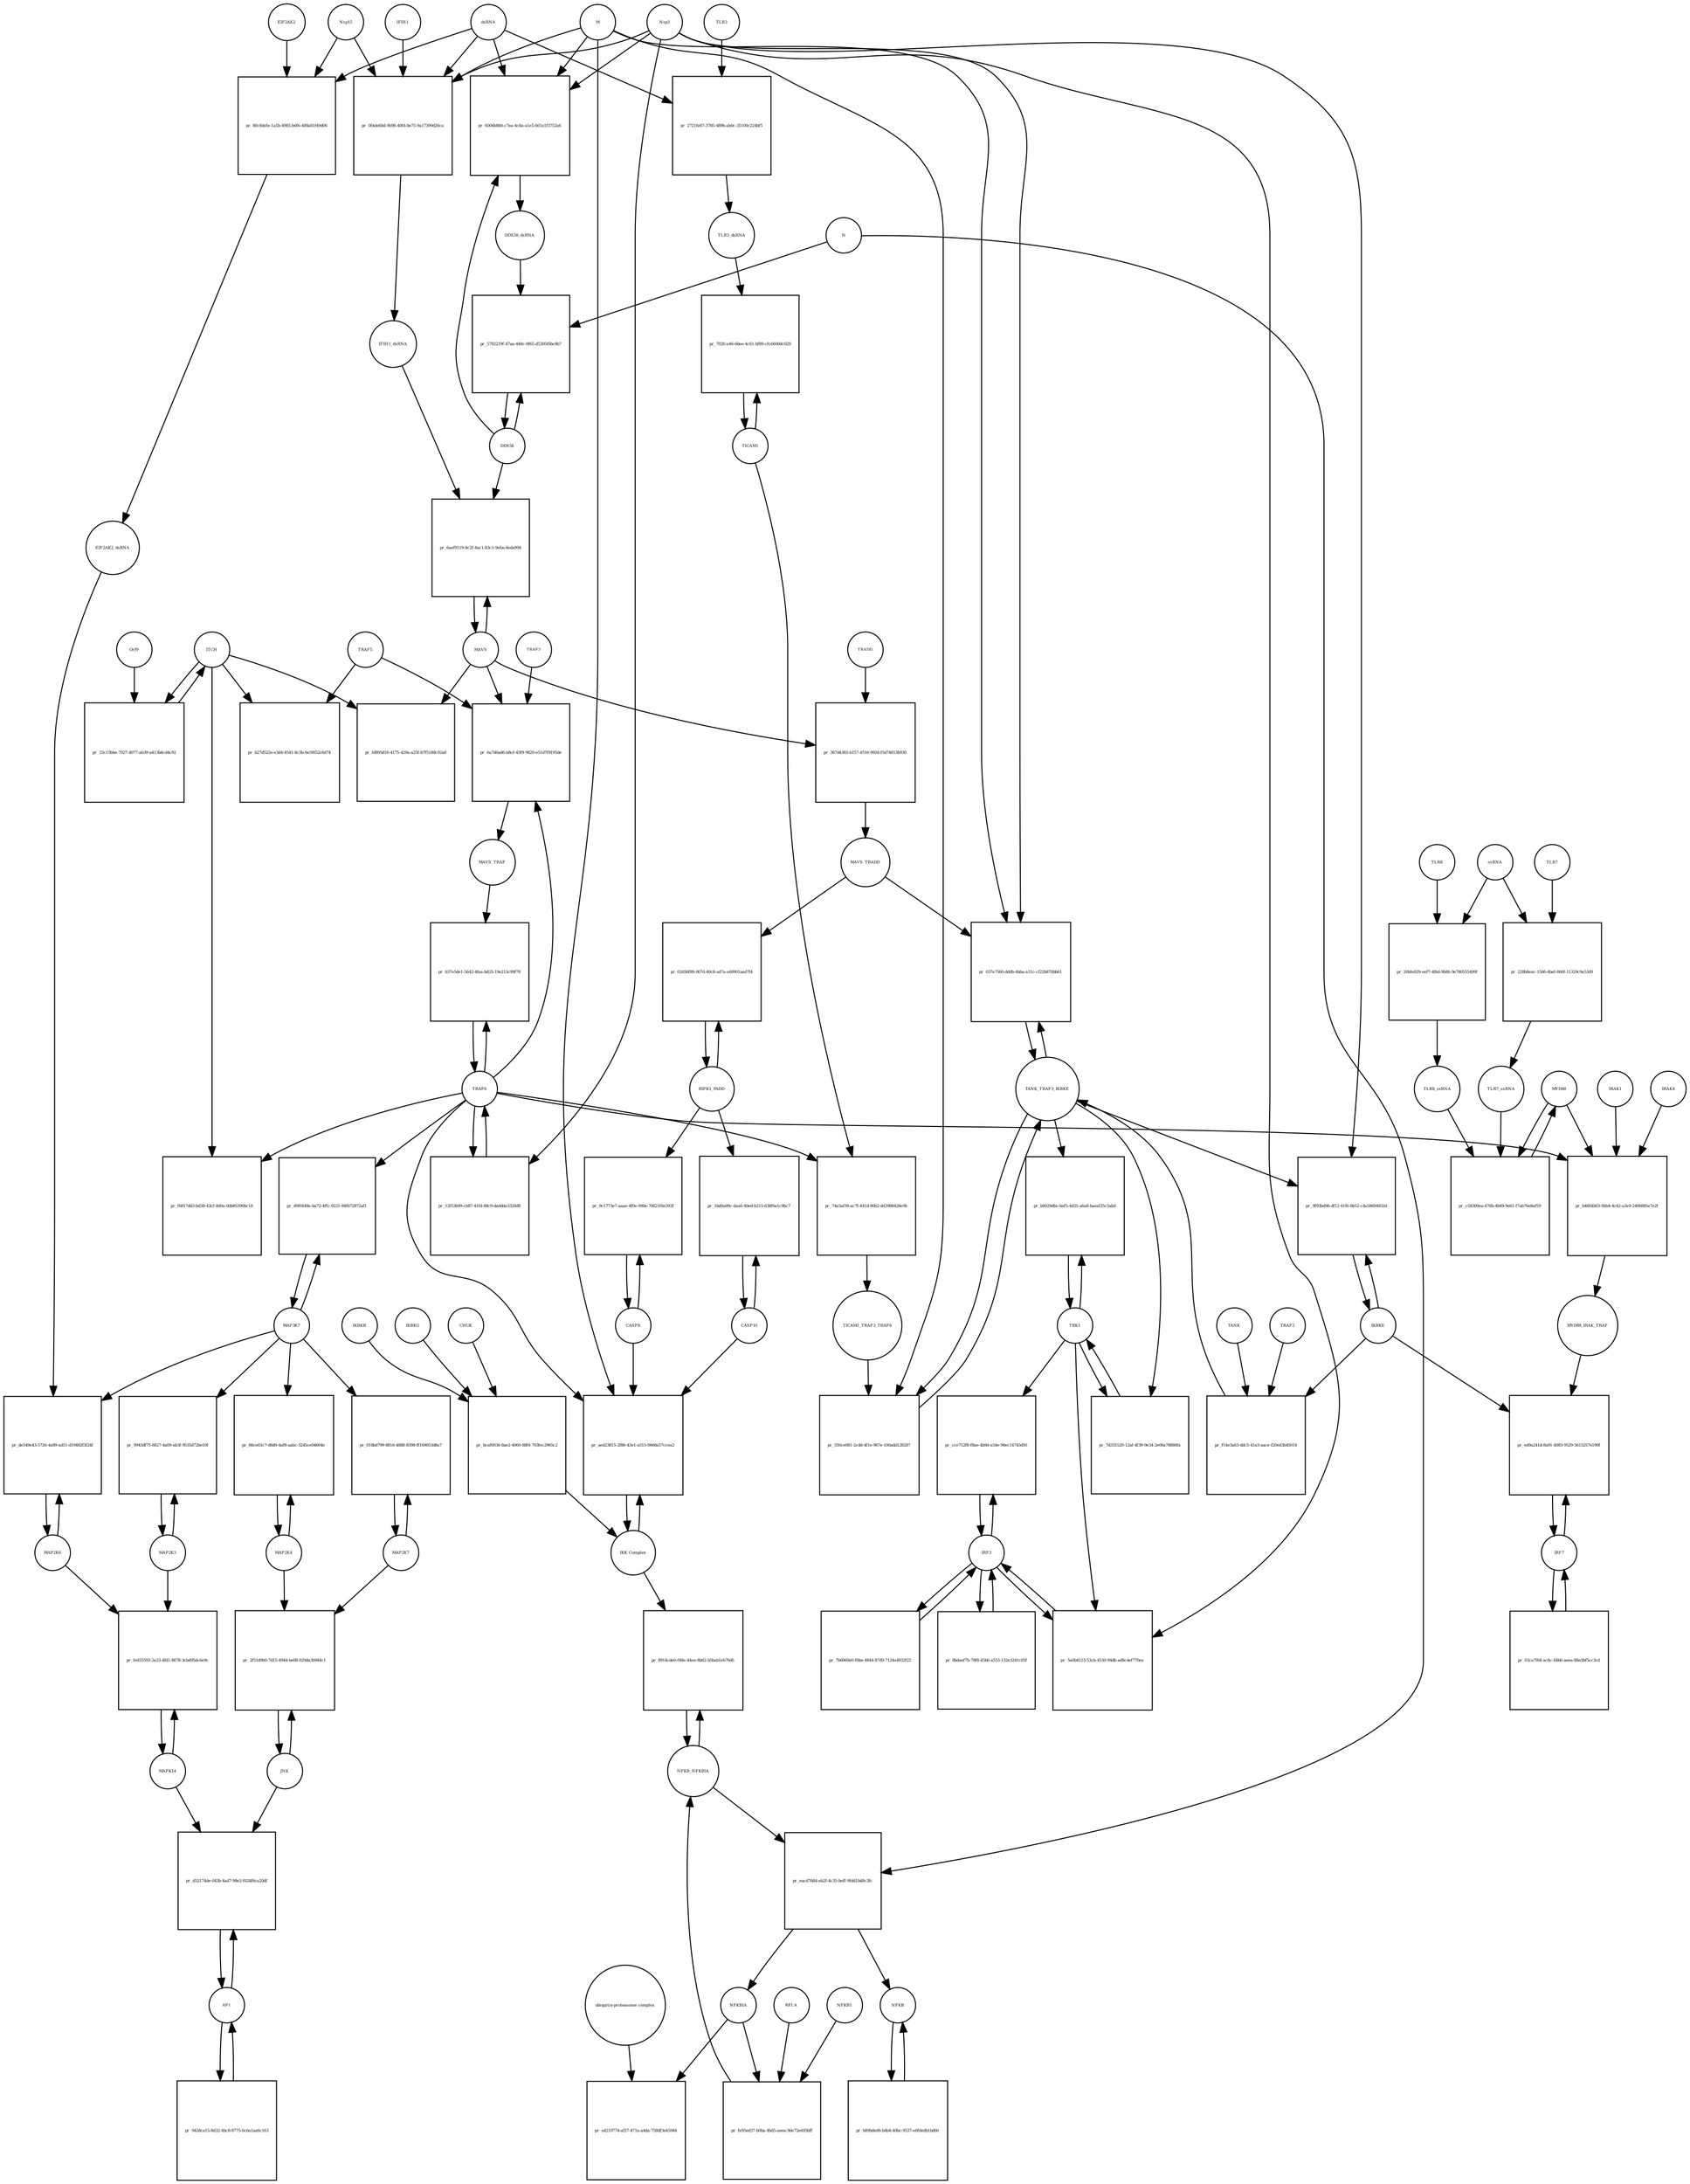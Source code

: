 strict digraph  {
dsRNA [annotation="", bipartite=0, cls="nucleic acid feature", fontsize=4, label=dsRNA, shape=circle];
"pr_6006b8b0-c7ea-4c8a-a1e5-661a1f3752a6" [annotation="", bipartite=1, cls=process, fontsize=4, label="pr_6006b8b0-c7ea-4c8a-a1e5-661a1f3752a6", shape=square];
DDX58_dsRNA [annotation="", bipartite=0, cls=complex, fontsize=4, label=DDX58_dsRNA, shape=circle];
M [annotation=urn_miriam_ncbiprotein_1796318601, bipartite=0, cls=macromolecule, fontsize=4, label=M, shape=circle];
Nsp3 [annotation=urn_miriam_ncbiprotein_1802476807, bipartite=0, cls=macromolecule, fontsize=4, label=Nsp3, shape=circle];
DDX58 [annotation=urn_miriam_hgnc_19102, bipartite=0, cls=macromolecule, fontsize=4, label=DDX58, shape=circle];
"pr_0f4de68d-9b98-40fd-8e75-9a17399d26ca" [annotation="", bipartite=1, cls=process, fontsize=4, label="pr_0f4de68d-9b98-40fd-8e75-9a17399d26ca", shape=square];
IFIH1_dsRNA [annotation="", bipartite=0, cls=complex, fontsize=4, label=IFIH1_dsRNA, shape=circle];
Nsp15 [annotation=urn_miriam_ncbiprotein_1802476818, bipartite=0, cls=macromolecule, fontsize=4, label=Nsp15, shape=circle];
IFIH1 [annotation=urn_miriam_hgnc_18873, bipartite=0, cls=macromolecule, fontsize=4, label=IFIH1, shape=circle];
"pr_5792219f-47aa-448c-9f65-d5305f6bc8b7" [annotation="", bipartite=1, cls=process, fontsize=4, label="pr_5792219f-47aa-448c-9f65-d5305f6bc8b7", shape=square];
N [annotation=urn_miriam_ncbiprotein_1798174255, bipartite=0, cls=macromolecule, fontsize=4, label=N, shape=circle];
MAVS [annotation=urn_miriam_hgnc_29233, bipartite=0, cls="macromolecule multimer", fontsize=4, label=MAVS, shape=circle];
"pr_6aef9119-8c2f-4ac1-83c1-9efac4eda994" [annotation="", bipartite=1, cls=process, fontsize=4, label="pr_6aef9119-8c2f-4ac1-83c1-9efac4eda994", shape=square];
NFKBIA [annotation=urn_miriam_hgnc_7797, bipartite=0, cls=macromolecule, fontsize=4, label=NFKBIA, shape=circle];
"pr_a4210774-af27-471a-a4da-758df3e45944" [annotation="", bipartite=1, cls=process, fontsize=4, label="pr_a4210774-af27-471a-a4da-758df3e45944", shape=square];
"ubiquitin-proteasome complex" [annotation="", bipartite=0, cls=complex, fontsize=4, label="ubiquitin-proteasome complex", shape=circle];
IRF3 [annotation=urn_miriam_hgnc_6118, bipartite=0, cls=macromolecule, fontsize=4, label=IRF3, shape=circle];
"pr_cce712f8-f8ae-4b9d-a54e-96ec14745d50" [annotation="", bipartite=1, cls=process, fontsize=4, label="pr_cce712f8-f8ae-4b9d-a54e-96ec14745d50", shape=square];
TBK1 [annotation="", bipartite=0, cls=macromolecule, fontsize=4, label=TBK1, shape=circle];
"pr_5a0b4123-53cb-4530-94db-ad8c4ef770ea" [annotation="", bipartite=1, cls=process, fontsize=4, label="pr_5a0b4123-53cb-4530-94db-ad8c4ef770ea", shape=square];
IRF7 [annotation=urn_miriam_hgnc_6122, bipartite=0, cls="macromolecule multimer", fontsize=4, label=IRF7, shape=circle];
"pr_ed9a241d-8a91-4083-9529-5615257e190f" [annotation="", bipartite=1, cls=process, fontsize=4, label="pr_ed9a241d-8a91-4083-9529-5615257e190f", shape=square];
IKBKE [annotation=urn_miriam_hgnc_14552, bipartite=0, cls=macromolecule, fontsize=4, label=IKBKE, shape=circle];
MYD88_IRAK_TRAF [annotation="", bipartite=0, cls=complex, fontsize=4, label=MYD88_IRAK_TRAF, shape=circle];
TRAF6 [annotation=urn_miriam_hgnc_12036, bipartite=0, cls=macromolecule, fontsize=4, label=TRAF6, shape=circle];
"pr_b37e5de1-5642-4faa-bd33-19e213c99f78" [annotation="", bipartite=1, cls=process, fontsize=4, label="pr_b37e5de1-5642-4faa-bd33-19e213c99f78", shape=square];
MAVS_TRAF [annotation="", bipartite=0, cls=complex, fontsize=4, label=MAVS_TRAF, shape=circle];
"pr_fd895d16-4175-429a-a25f-b7f5188c02a8" [annotation="", bipartite=1, cls=process, fontsize=4, label="pr_fd895d16-4175-429a-a25f-b7f5188c02a8", shape=square];
ITCH [annotation="", bipartite=0, cls=macromolecule, fontsize=4, label=ITCH, shape=circle];
TRAF5 [annotation=urn_miriam_hgnc_12035, bipartite=0, cls=macromolecule, fontsize=4, label=TRAF5, shape=circle];
"pr_b27d522e-e3d4-4541-8c3b-0e5f652c6d74" [annotation="", bipartite=1, cls=process, fontsize=4, label="pr_b27d522e-e3d4-4541-8c3b-0e5f652c6d74", shape=square];
"pr_f6817dd3-bd38-43cf-8d0a-0db85390bc18" [annotation="", bipartite=1, cls=process, fontsize=4, label="pr_f6817dd3-bd38-43cf-8d0a-0db85390bc18", shape=square];
TICAM1 [annotation=urn_miriam_hgnc_18348, bipartite=0, cls=macromolecule, fontsize=4, label=TICAM1, shape=circle];
"pr_702fca46-6bee-4c61-bf89-cfc6600dc629" [annotation="", bipartite=1, cls=process, fontsize=4, label="pr_702fca46-6bee-4c61-bf89-cfc6600dc629", shape=square];
TLR3_dsRNA [annotation="", bipartite=0, cls=complex, fontsize=4, label=TLR3_dsRNA, shape=circle];
TLR3 [annotation=urn_miriam_hgnc_11849, bipartite=0, cls="macromolecule multimer", fontsize=4, label=TLR3, shape=circle];
"pr_2721fe67-3785-489b-ab0c-35100c224bf5" [annotation="", bipartite=1, cls=process, fontsize=4, label="pr_2721fe67-3785-489b-ab0c-35100c224bf5", shape=square];
"pr_74a3af39-ac7f-441d-80b2-dd3988428e9b" [annotation="", bipartite=1, cls=process, fontsize=4, label="pr_74a3af39-ac7f-441d-80b2-dd3988428e9b", shape=square];
TICAM1_TRAF3_TRAF6 [annotation="", bipartite=0, cls=complex, fontsize=4, label=TICAM1_TRAF3_TRAF6, shape=circle];
TANK_TRAF3_IKBKE [annotation="", bipartite=0, cls=complex, fontsize=4, label=TANK_TRAF3_IKBKE, shape=circle];
"pr_550ce081-2cdd-4f1e-967e-100add128287" [annotation="", bipartite=1, cls=process, fontsize=4, label="pr_550ce081-2cdd-4f1e-967e-100add128287", shape=square];
"pr_b0029dbc-bef5-4d25-a6a8-baeaf25c5abd" [annotation="", bipartite=1, cls=process, fontsize=4, label="pr_b0029dbc-bef5-4d25-a6a8-baeaf25c5abd", shape=square];
"pr_9f93bd96-df12-41f6-8b52-c4a58694832d" [annotation="", bipartite=1, cls=process, fontsize=4, label="pr_9f93bd96-df12-41f6-8b52-c4a58694832d", shape=square];
MYD88 [annotation="", bipartite=0, cls=macromolecule, fontsize=4, label=MYD88, shape=circle];
"pr_b4804b03-9bb4-4c42-a3e9-2406885e7e2f" [annotation="", bipartite=1, cls=process, fontsize=4, label="pr_b4804b03-9bb4-4c42-a3e9-2406885e7e2f", shape=square];
IRAK1 [annotation=urn_miriam_hgnc_6112, bipartite=0, cls=macromolecule, fontsize=4, label=IRAK1, shape=circle];
IRAK4 [annotation=urn_miriam_hgnc_17967, bipartite=0, cls=macromolecule, fontsize=4, label=IRAK4, shape=circle];
TLR7 [annotation=urn_miriam_hgnc_15631, bipartite=0, cls=macromolecule, fontsize=4, label=TLR7, shape=circle];
"pr_228b8eac-1586-4bef-866f-11329c9e53d9" [annotation="", bipartite=1, cls=process, fontsize=4, label="pr_228b8eac-1586-4bef-866f-11329c9e53d9", shape=square];
TLR7_ssRNA [annotation="", bipartite=0, cls=complex, fontsize=4, label=TLR7_ssRNA, shape=circle];
ssRNA [annotation="", bipartite=0, cls="nucleic acid feature", fontsize=4, label=ssRNA, shape=circle];
TLR8 [annotation=urn_miriam_hgnc_15632, bipartite=0, cls=macromolecule, fontsize=4, label=TLR8, shape=circle];
"pr_20bfe829-eef7-4f6d-9b86-9e780555499f" [annotation="", bipartite=1, cls=process, fontsize=4, label="pr_20bfe829-eef7-4f6d-9b86-9e780555499f", shape=square];
TLR8_ssRNA [annotation="", bipartite=0, cls=complex, fontsize=4, label=TLR8_ssRNA, shape=circle];
"pr_c58309ea-676b-4b49-9e61-f7ab76e8af59" [annotation="", bipartite=1, cls=process, fontsize=4, label="pr_c58309ea-676b-4b49-9e61-f7ab76e8af59", shape=square];
MAP3K7 [annotation="", bipartite=0, cls=macromolecule, fontsize=4, label=MAP3K7, shape=circle];
"pr_d9f0448e-ba72-4ffc-9221-84fb72872af1" [annotation="", bipartite=1, cls=process, fontsize=4, label="pr_d9f0448e-ba72-4ffc-9221-84fb72872af1", shape=square];
TRAF2 [annotation=urn_miriam_hgnc_12032, bipartite=0, cls=macromolecule, fontsize=4, label=TRAF2, shape=circle];
"pr_6a7d6ad6-b8cf-43f9-9820-e51d7f9195de" [annotation="", bipartite=1, cls=process, fontsize=4, label="pr_6a7d6ad6-b8cf-43f9-9820-e51d7f9195de", shape=square];
"pr_23c15bbe-7027-4077-ab39-a413b4cd4c92" [annotation="", bipartite=1, cls=process, fontsize=4, label="pr_23c15bbe-7027-4077-ab39-a413b4cd4c92", shape=square];
Orf9 [annotation=urn_miriam_uniprot_P59636, bipartite=0, cls=macromolecule, fontsize=4, label=Orf9, shape=circle];
"pr_367d4365-b157-4516-992d-f5d74813b930" [annotation="", bipartite=1, cls=process, fontsize=4, label="pr_367d4365-b157-4516-992d-f5d74813b930", shape=square];
MAVS_TRADD [annotation="", bipartite=0, cls=complex, fontsize=4, label=MAVS_TRADD, shape=circle];
TRADD [annotation=urn_miriam_hgnc_12030, bipartite=0, cls=macromolecule, fontsize=4, label=TRADD, shape=circle];
"pr_12f53b99-cb87-41fd-88c9-daddde3328d8" [annotation="", bipartite=1, cls=process, fontsize=4, label="pr_12f53b99-cb87-41fd-88c9-daddde3328d8", shape=square];
AP1 [annotation="", bipartite=0, cls=complex, fontsize=4, label=AP1, shape=circle];
"pr_d52174de-043b-4ad7-98e2-f024f6ca20df" [annotation="", bipartite=1, cls=process, fontsize=4, label="pr_d52174de-043b-4ad7-98e2-f024f6ca20df", shape=square];
MAPK14 [annotation="", bipartite=0, cls=macromolecule, fontsize=4, label=MAPK14, shape=circle];
JNK [annotation="", bipartite=0, cls=complex, fontsize=4, label=JNK, shape=circle];
"pr_2f51d9b0-7d15-4944-be08-029da3b944c1" [annotation="", bipartite=1, cls=process, fontsize=4, label="pr_2f51d9b0-7d15-4944-be08-029da3b944c1", shape=square];
MAP2K7 [annotation="", bipartite=0, cls=macromolecule, fontsize=4, label=MAP2K7, shape=circle];
MAP2K4 [annotation="", bipartite=0, cls=macromolecule, fontsize=4, label=MAP2K4, shape=circle];
"pr_66ce03c7-d6d0-4af8-aabc-3245ce04604e" [annotation="", bipartite=1, cls=process, fontsize=4, label="pr_66ce03c7-d6d0-4af8-aabc-3245ce04604e", shape=square];
"pr_018bd799-8816-4888-8398-ff169053d8a7" [annotation="", bipartite=1, cls=process, fontsize=4, label="pr_018bd799-8816-4888-8398-ff169053d8a7", shape=square];
MAP2K3 [annotation="", bipartite=0, cls=macromolecule, fontsize=4, label=MAP2K3, shape=circle];
"pr_9943df75-6827-4a09-ab3f-9535d72be10f" [annotation="", bipartite=1, cls=process, fontsize=4, label="pr_9943df75-6827-4a09-ab3f-9535d72be10f", shape=square];
MAP2K6 [annotation="", bipartite=0, cls=macromolecule, fontsize=4, label=MAP2K6, shape=circle];
"pr_de549e43-5726-4a89-ad11-d19492f3f24f" [annotation="", bipartite=1, cls=process, fontsize=4, label="pr_de549e43-5726-4a89-ad11-d19492f3f24f", shape=square];
EIF2AK2_dsRNA [annotation="", bipartite=0, cls=complex, fontsize=4, label=EIF2AK2_dsRNA, shape=circle];
"pr_80c8defe-1a5b-4985-b6f6-488a81f49d06" [annotation="", bipartite=1, cls=process, fontsize=4, label="pr_80c8defe-1a5b-4985-b6f6-488a81f49d06", shape=square];
EIF2AK2 [annotation=urn_miriam_hgnc_9437, bipartite=0, cls=macromolecule, fontsize=4, label=EIF2AK2, shape=circle];
RIPK1_FADD [annotation="", bipartite=0, cls=complex, fontsize=4, label=RIPK1_FADD, shape=circle];
"pr_02d56f89-007d-40c8-ad7a-a60901aed7f4" [annotation="", bipartite=1, cls=process, fontsize=4, label="pr_02d56f89-007d-40c8-ad7a-a60901aed7f4", shape=square];
CASP8 [annotation="", bipartite=0, cls=macromolecule, fontsize=4, label=CASP8, shape=circle];
"pr_9c1773e7-aaae-4f0e-990e-70621f6e393f" [annotation="", bipartite=1, cls=process, fontsize=4, label="pr_9c1773e7-aaae-4f0e-990e-70621f6e393f", shape=square];
CASP10 [annotation="", bipartite=0, cls=macromolecule, fontsize=4, label=CASP10, shape=circle];
"pr_1bd0a89c-daa6-40ed-b215-638f6a1c9bc7" [annotation="", bipartite=1, cls=process, fontsize=4, label="pr_1bd0a89c-daa6-40ed-b215-638f6a1c9bc7", shape=square];
NFKB_NFKBIA [annotation="", bipartite=0, cls=complex, fontsize=4, label=NFKB_NFKBIA, shape=circle];
"pr_8914cde0-f48e-44ea-8b62-b5bab1eb76db" [annotation="", bipartite=1, cls=process, fontsize=4, label="pr_8914cde0-f48e-44ea-8b62-b5bab1eb76db", shape=square];
"IKK Complex" [annotation="", bipartite=0, cls=complex, fontsize=4, label="IKK Complex", shape=circle];
"pr_eacd7684-eb2f-4c35-beff-9fdd1b48c3fc" [annotation="", bipartite=1, cls=process, fontsize=4, label="pr_eacd7684-eb2f-4c35-beff-9fdd1b48c3fc", shape=square];
NFKB [annotation="", bipartite=0, cls=complex, fontsize=4, label=NFKB, shape=circle];
"pr_aed23815-2f86-43e1-a515-0668a57ccea2" [annotation="", bipartite=1, cls=process, fontsize=4, label="pr_aed23815-2f86-43e1-a515-0668a57ccea2", shape=square];
"pr_fe95ed37-b0ba-4bd5-aeea-9de72e695bff" [annotation="", bipartite=1, cls=process, fontsize=4, label="pr_fe95ed37-b0ba-4bd5-aeea-9de72e695bff", shape=square];
RELA [annotation="", bipartite=0, cls=macromolecule, fontsize=4, label=RELA, shape=circle];
NFKB1 [annotation="", bipartite=0, cls=macromolecule, fontsize=4, label=NFKB1, shape=circle];
IKBKG [annotation="", bipartite=0, cls=macromolecule, fontsize=4, label=IKBKG, shape=circle];
"pr_bcaf0036-8ae2-4060-88f4-703fec2965c2" [annotation="", bipartite=1, cls=process, fontsize=4, label="pr_bcaf0036-8ae2-4060-88f4-703fec2965c2", shape=square];
CHUK [annotation="", bipartite=0, cls=macromolecule, fontsize=4, label=CHUK, shape=circle];
IKBKB [annotation="", bipartite=0, cls=macromolecule, fontsize=4, label=IKBKB, shape=circle];
"pr_037e7560-dddb-4bba-a31c-cf22b870bb61" [annotation="", bipartite=1, cls=process, fontsize=4, label="pr_037e7560-dddb-4bba-a31c-cf22b870bb61", shape=square];
"pr_7d331520-12af-4f39-9e34-2e00a78880fa" [annotation="", bipartite=1, cls=process, fontsize=4, label="pr_7d331520-12af-4f39-9e34-2e00a78880fa", shape=square];
"pr_fe455593-2e23-4fd1-8678-3cb495dc6e9c" [annotation="", bipartite=1, cls=process, fontsize=4, label="pr_fe455593-2e23-4fd1-8678-3cb495dc6e9c", shape=square];
TRAF3 [annotation="", bipartite=0, cls=macromolecule, fontsize=4, label=TRAF3, shape=circle];
"pr_f14e3a63-ddc5-41a3-aace-f20ed3b45014" [annotation="", bipartite=1, cls=process, fontsize=4, label="pr_f14e3a63-ddc5-41a3-aace-f20ed3b45014", shape=square];
TANK [annotation="", bipartite=0, cls=macromolecule, fontsize=4, label=TANK, shape=circle];
"pr_942dca15-8d32-4bc8-8775-6c6a1aa6c163" [annotation="", bipartite=1, cls=process, fontsize=4, label="pr_942dca15-8d32-4bc8-8775-6c6a1aa6c163", shape=square];
"pr_03ca7f64-ac8c-44b6-aeea-88a3bf5cc3cd" [annotation="", bipartite=1, cls=process, fontsize=4, label="pr_03ca7f64-ac8c-44b6-aeea-88a3bf5cc3cd", shape=square];
"pr_7b6060e0-f0be-4844-87d9-7124a4932f22" [annotation="", bipartite=1, cls=process, fontsize=4, label="pr_7b6060e0-f0be-4844-87d9-7124a4932f22", shape=square];
"pr_b89bded6-b4b4-40bc-9537-e6fdedb1bd60" [annotation="", bipartite=1, cls=process, fontsize=4, label="pr_b89bded6-b4b4-40bc-9537-e6fdedb1bd60", shape=square];
"pr_8bdaef7b-78f8-45b6-a553-132e3241c85f" [annotation="", bipartite=1, cls=process, fontsize=4, label="pr_8bdaef7b-78f8-45b6-a553-132e3241c85f", shape=square];
dsRNA -> "pr_6006b8b0-c7ea-4c8a-a1e5-661a1f3752a6"  [annotation="", interaction_type=consumption];
dsRNA -> "pr_0f4de68d-9b98-40fd-8e75-9a17399d26ca"  [annotation="", interaction_type=consumption];
dsRNA -> "pr_2721fe67-3785-489b-ab0c-35100c224bf5"  [annotation="", interaction_type=consumption];
dsRNA -> "pr_80c8defe-1a5b-4985-b6f6-488a81f49d06"  [annotation="", interaction_type=consumption];
"pr_6006b8b0-c7ea-4c8a-a1e5-661a1f3752a6" -> DDX58_dsRNA  [annotation="", interaction_type=production];
DDX58_dsRNA -> "pr_5792219f-47aa-448c-9f65-d5305f6bc8b7"  [annotation="urn_miriam_pubmed_25581309|urn_miriam_pubmed_28148787|urn_miriam_taxonomy_694009", interaction_type=catalysis];
M -> "pr_6006b8b0-c7ea-4c8a-a1e5-661a1f3752a6"  [annotation="urn_miriam_pubmed_20303872|urn_miriam_pubmed_19380580|urn_miriam_pubmed_31226023|urn_miriam_taxonomy_694009", interaction_type=inhibition];
M -> "pr_0f4de68d-9b98-40fd-8e75-9a17399d26ca"  [annotation="urn_miriam_pubmed_28484023|urn_miriam_pubmed_19380580|urn_miriam_pubmed_31226023|urn_miriam_taxonomy_694009", interaction_type=inhibition];
M -> "pr_550ce081-2cdd-4f1e-967e-100add128287"  [annotation="urn_miriam_pubmed_19380580|urn_miriam_pubmed_19366914|urn_miriam_taxonomy_694009", interaction_type=inhibition];
M -> "pr_aed23815-2f86-43e1-a515-0668a57ccea2"  [annotation="urn_miriam_pubmed_19366914|urn_miriam_pubmed_20303872|urn_miriam_pubmed_17705188|urn_miriam_pubmed_694009", interaction_type=inhibition];
M -> "pr_037e7560-dddb-4bba-a31c-cf22b870bb61"  [annotation="urn_miriam_pubmed_19366914|urn_miriam_pubmed_27164085|urn_miriam_pubmed_19380580|urn_miriam_taxonomy_694009", interaction_type=inhibition];
Nsp3 -> "pr_6006b8b0-c7ea-4c8a-a1e5-661a1f3752a6"  [annotation="urn_miriam_pubmed_20303872|urn_miriam_pubmed_19380580|urn_miriam_pubmed_31226023|urn_miriam_taxonomy_694009", interaction_type=inhibition];
Nsp3 -> "pr_0f4de68d-9b98-40fd-8e75-9a17399d26ca"  [annotation="urn_miriam_pubmed_28484023|urn_miriam_pubmed_19380580|urn_miriam_pubmed_31226023|urn_miriam_taxonomy_694009", interaction_type=inhibition];
Nsp3 -> "pr_5a0b4123-53cb-4530-94db-ad8c4ef770ea"  [annotation="urn_miriam_pubmed_17761676|urn_miriam_pubmed_31226023|urn_miriam_taxonomy_694009", interaction_type=inhibition];
Nsp3 -> "pr_9f93bd96-df12-41f6-8b52-c4a58694832d"  [annotation="urn_miriam_pubmed_20303872|urn_miriam_pubmed_31226023|urn_miriam_taxonomy_694009", interaction_type=inhibition];
Nsp3 -> "pr_12f53b99-cb87-41fd-88c9-daddde3328d8"  [annotation="urn_miriam_pubmed_27164085|urn_miriam_taxonomy_694009", interaction_type=catalysis];
Nsp3 -> "pr_037e7560-dddb-4bba-a31c-cf22b870bb61"  [annotation="urn_miriam_pubmed_19366914|urn_miriam_pubmed_27164085|urn_miriam_pubmed_19380580|urn_miriam_taxonomy_694009", interaction_type=inhibition];
DDX58 -> "pr_6006b8b0-c7ea-4c8a-a1e5-661a1f3752a6"  [annotation="", interaction_type=consumption];
DDX58 -> "pr_5792219f-47aa-448c-9f65-d5305f6bc8b7"  [annotation="", interaction_type=consumption];
DDX58 -> "pr_6aef9119-8c2f-4ac1-83c1-9efac4eda994"  [annotation=urn_miriam_pubmed_25581309, interaction_type=catalysis];
"pr_0f4de68d-9b98-40fd-8e75-9a17399d26ca" -> IFIH1_dsRNA  [annotation="", interaction_type=production];
IFIH1_dsRNA -> "pr_6aef9119-8c2f-4ac1-83c1-9efac4eda994"  [annotation=urn_miriam_pubmed_25581309, interaction_type=catalysis];
Nsp15 -> "pr_0f4de68d-9b98-40fd-8e75-9a17399d26ca"  [annotation="urn_miriam_pubmed_28484023|urn_miriam_pubmed_19380580|urn_miriam_pubmed_31226023|urn_miriam_taxonomy_694009", interaction_type=inhibition];
Nsp15 -> "pr_80c8defe-1a5b-4985-b6f6-488a81f49d06"  [annotation="urn_miriam_pubmed_28484023|urn_miriam_pubmed_19366914|urn_miriam_taxonomy_694009", interaction_type=inhibition];
IFIH1 -> "pr_0f4de68d-9b98-40fd-8e75-9a17399d26ca"  [annotation="", interaction_type=consumption];
"pr_5792219f-47aa-448c-9f65-d5305f6bc8b7" -> DDX58  [annotation="", interaction_type=production];
N -> "pr_5792219f-47aa-448c-9f65-d5305f6bc8b7"  [annotation="urn_miriam_pubmed_25581309|urn_miriam_pubmed_28148787|urn_miriam_taxonomy_694009", interaction_type=inhibition];
N -> "pr_eacd7684-eb2f-4c35-beff-9fdd1b48c3fc"  [annotation="urn_miriam_pubmed_16143815|urn_miriam_taxonomy_694009", interaction_type=stimulation];
MAVS -> "pr_6aef9119-8c2f-4ac1-83c1-9efac4eda994"  [annotation="", interaction_type=consumption];
MAVS -> "pr_fd895d16-4175-429a-a25f-b7f5188c02a8"  [annotation="", interaction_type=consumption];
MAVS -> "pr_6a7d6ad6-b8cf-43f9-9820-e51d7f9195de"  [annotation="", interaction_type=consumption];
MAVS -> "pr_367d4365-b157-4516-992d-f5d74813b930"  [annotation="", interaction_type=consumption];
"pr_6aef9119-8c2f-4ac1-83c1-9efac4eda994" -> MAVS  [annotation="", interaction_type=production];
NFKBIA -> "pr_a4210774-af27-471a-a4da-758df3e45944"  [annotation="", interaction_type=consumption];
NFKBIA -> "pr_fe95ed37-b0ba-4bd5-aeea-9de72e695bff"  [annotation="", interaction_type=consumption];
"ubiquitin-proteasome complex" -> "pr_a4210774-af27-471a-a4da-758df3e45944"  [annotation=urn_miriam_pubmed_20303872, interaction_type=catalysis];
IRF3 -> "pr_cce712f8-f8ae-4b9d-a54e-96ec14745d50"  [annotation="", interaction_type=consumption];
IRF3 -> "pr_5a0b4123-53cb-4530-94db-ad8c4ef770ea"  [annotation="", interaction_type=consumption];
IRF3 -> "pr_7b6060e0-f0be-4844-87d9-7124a4932f22"  [annotation="", interaction_type=consumption];
IRF3 -> "pr_8bdaef7b-78f8-45b6-a553-132e3241c85f"  [annotation="", interaction_type=consumption];
"pr_cce712f8-f8ae-4b9d-a54e-96ec14745d50" -> IRF3  [annotation="", interaction_type=production];
TBK1 -> "pr_cce712f8-f8ae-4b9d-a54e-96ec14745d50"  [annotation=urn_miriam_pubmed_25581309, interaction_type=catalysis];
TBK1 -> "pr_5a0b4123-53cb-4530-94db-ad8c4ef770ea"  [annotation="urn_miriam_pubmed_17761676|urn_miriam_pubmed_31226023|urn_miriam_taxonomy_694009", interaction_type=catalysis];
TBK1 -> "pr_b0029dbc-bef5-4d25-a6a8-baeaf25c5abd"  [annotation="", interaction_type=consumption];
TBK1 -> "pr_7d331520-12af-4f39-9e34-2e00a78880fa"  [annotation="", interaction_type=consumption];
"pr_5a0b4123-53cb-4530-94db-ad8c4ef770ea" -> IRF3  [annotation="", interaction_type=production];
IRF7 -> "pr_ed9a241d-8a91-4083-9529-5615257e190f"  [annotation="", interaction_type=consumption];
IRF7 -> "pr_03ca7f64-ac8c-44b6-aeea-88a3bf5cc3cd"  [annotation="", interaction_type=consumption];
"pr_ed9a241d-8a91-4083-9529-5615257e190f" -> IRF7  [annotation="", interaction_type=production];
IKBKE -> "pr_ed9a241d-8a91-4083-9529-5615257e190f"  [annotation=urn_miriam_pubmed_20303872, interaction_type=catalysis];
IKBKE -> "pr_9f93bd96-df12-41f6-8b52-c4a58694832d"  [annotation="", interaction_type=consumption];
IKBKE -> "pr_f14e3a63-ddc5-41a3-aace-f20ed3b45014"  [annotation="", interaction_type=consumption];
MYD88_IRAK_TRAF -> "pr_ed9a241d-8a91-4083-9529-5615257e190f"  [annotation=urn_miriam_pubmed_20303872, interaction_type=catalysis];
TRAF6 -> "pr_b37e5de1-5642-4faa-bd33-19e213c99f78"  [annotation="", interaction_type=consumption];
TRAF6 -> "pr_f6817dd3-bd38-43cf-8d0a-0db85390bc18"  [annotation="", interaction_type=consumption];
TRAF6 -> "pr_74a3af39-ac7f-441d-80b2-dd3988428e9b"  [annotation="", interaction_type=consumption];
TRAF6 -> "pr_b4804b03-9bb4-4c42-a3e9-2406885e7e2f"  [annotation="", interaction_type=consumption];
TRAF6 -> "pr_d9f0448e-ba72-4ffc-9221-84fb72872af1"  [annotation=urn_miriam_pubmed_19366914, interaction_type=stimulation];
TRAF6 -> "pr_6a7d6ad6-b8cf-43f9-9820-e51d7f9195de"  [annotation="", interaction_type=consumption];
TRAF6 -> "pr_12f53b99-cb87-41fd-88c9-daddde3328d8"  [annotation="", interaction_type=consumption];
TRAF6 -> "pr_aed23815-2f86-43e1-a515-0668a57ccea2"  [annotation="urn_miriam_pubmed_19366914|urn_miriam_pubmed_20303872|urn_miriam_pubmed_17705188|urn_miriam_pubmed_694009", interaction_type=stimulation];
"pr_b37e5de1-5642-4faa-bd33-19e213c99f78" -> TRAF6  [annotation="", interaction_type=production];
MAVS_TRAF -> "pr_b37e5de1-5642-4faa-bd33-19e213c99f78"  [annotation=urn_miriam_pubmed_19366914, interaction_type=catalysis];
ITCH -> "pr_fd895d16-4175-429a-a25f-b7f5188c02a8"  [annotation=urn_miriam_pubmed_25135833, interaction_type=catalysis];
ITCH -> "pr_b27d522e-e3d4-4541-8c3b-0e5f652c6d74"  [annotation=urn_miriam_pubmed_25135833, interaction_type=catalysis];
ITCH -> "pr_f6817dd3-bd38-43cf-8d0a-0db85390bc18"  [annotation=urn_miriam_pubmed_25135833, interaction_type=catalysis];
ITCH -> "pr_23c15bbe-7027-4077-ab39-a413b4cd4c92"  [annotation="", interaction_type=consumption];
TRAF5 -> "pr_b27d522e-e3d4-4541-8c3b-0e5f652c6d74"  [annotation="", interaction_type=consumption];
TRAF5 -> "pr_6a7d6ad6-b8cf-43f9-9820-e51d7f9195de"  [annotation="", interaction_type=consumption];
TICAM1 -> "pr_702fca46-6bee-4c61-bf89-cfc6600dc629"  [annotation="", interaction_type=consumption];
TICAM1 -> "pr_74a3af39-ac7f-441d-80b2-dd3988428e9b"  [annotation="", interaction_type=consumption];
"pr_702fca46-6bee-4c61-bf89-cfc6600dc629" -> TICAM1  [annotation="", interaction_type=production];
TLR3_dsRNA -> "pr_702fca46-6bee-4c61-bf89-cfc6600dc629"  [annotation=urn_miriam_pubmed_20303872, interaction_type=stimulation];
TLR3 -> "pr_2721fe67-3785-489b-ab0c-35100c224bf5"  [annotation="", interaction_type=consumption];
"pr_2721fe67-3785-489b-ab0c-35100c224bf5" -> TLR3_dsRNA  [annotation="", interaction_type=production];
"pr_74a3af39-ac7f-441d-80b2-dd3988428e9b" -> TICAM1_TRAF3_TRAF6  [annotation="", interaction_type=production];
TICAM1_TRAF3_TRAF6 -> "pr_550ce081-2cdd-4f1e-967e-100add128287"  [annotation="urn_miriam_pubmed_19380580|urn_miriam_pubmed_19366914|urn_miriam_taxonomy_694009", interaction_type=stimulation];
TANK_TRAF3_IKBKE -> "pr_550ce081-2cdd-4f1e-967e-100add128287"  [annotation="", interaction_type=consumption];
TANK_TRAF3_IKBKE -> "pr_b0029dbc-bef5-4d25-a6a8-baeaf25c5abd"  [annotation=urn_miriam_pubmed_20303872, interaction_type=stimulation];
TANK_TRAF3_IKBKE -> "pr_9f93bd96-df12-41f6-8b52-c4a58694832d"  [annotation="urn_miriam_pubmed_20303872|urn_miriam_pubmed_31226023|urn_miriam_taxonomy_694009", interaction_type=stimulation];
TANK_TRAF3_IKBKE -> "pr_037e7560-dddb-4bba-a31c-cf22b870bb61"  [annotation="", interaction_type=consumption];
TANK_TRAF3_IKBKE -> "pr_7d331520-12af-4f39-9e34-2e00a78880fa"  [annotation=urn_miriam_pubmed_19366914, interaction_type=stimulation];
"pr_550ce081-2cdd-4f1e-967e-100add128287" -> TANK_TRAF3_IKBKE  [annotation="", interaction_type=production];
"pr_b0029dbc-bef5-4d25-a6a8-baeaf25c5abd" -> TBK1  [annotation="", interaction_type=production];
"pr_9f93bd96-df12-41f6-8b52-c4a58694832d" -> IKBKE  [annotation="", interaction_type=production];
MYD88 -> "pr_b4804b03-9bb4-4c42-a3e9-2406885e7e2f"  [annotation="", interaction_type=consumption];
MYD88 -> "pr_c58309ea-676b-4b49-9e61-f7ab76e8af59"  [annotation="", interaction_type=consumption];
"pr_b4804b03-9bb4-4c42-a3e9-2406885e7e2f" -> MYD88_IRAK_TRAF  [annotation="", interaction_type=production];
IRAK1 -> "pr_b4804b03-9bb4-4c42-a3e9-2406885e7e2f"  [annotation="", interaction_type=consumption];
IRAK4 -> "pr_b4804b03-9bb4-4c42-a3e9-2406885e7e2f"  [annotation="", interaction_type=consumption];
TLR7 -> "pr_228b8eac-1586-4bef-866f-11329c9e53d9"  [annotation="", interaction_type=consumption];
"pr_228b8eac-1586-4bef-866f-11329c9e53d9" -> TLR7_ssRNA  [annotation="", interaction_type=production];
TLR7_ssRNA -> "pr_c58309ea-676b-4b49-9e61-f7ab76e8af59"  [annotation=urn_miriam_pubmed_19366914, interaction_type=stimulation];
ssRNA -> "pr_228b8eac-1586-4bef-866f-11329c9e53d9"  [annotation="", interaction_type=consumption];
ssRNA -> "pr_20bfe829-eef7-4f6d-9b86-9e780555499f"  [annotation="", interaction_type=consumption];
TLR8 -> "pr_20bfe829-eef7-4f6d-9b86-9e780555499f"  [annotation="", interaction_type=consumption];
"pr_20bfe829-eef7-4f6d-9b86-9e780555499f" -> TLR8_ssRNA  [annotation="", interaction_type=production];
TLR8_ssRNA -> "pr_c58309ea-676b-4b49-9e61-f7ab76e8af59"  [annotation=urn_miriam_pubmed_19366914, interaction_type=stimulation];
"pr_c58309ea-676b-4b49-9e61-f7ab76e8af59" -> MYD88  [annotation="", interaction_type=production];
MAP3K7 -> "pr_d9f0448e-ba72-4ffc-9221-84fb72872af1"  [annotation="", interaction_type=consumption];
MAP3K7 -> "pr_66ce03c7-d6d0-4af8-aabc-3245ce04604e"  [annotation=urn_miriam_pubmed_19366914, interaction_type=catalysis];
MAP3K7 -> "pr_018bd799-8816-4888-8398-ff169053d8a7"  [annotation=urn_miriam_pubmed_19366914, interaction_type=catalysis];
MAP3K7 -> "pr_9943df75-6827-4a09-ab3f-9535d72be10f"  [annotation=urn_miriam_pubmed_19366914, interaction_type=catalysis];
MAP3K7 -> "pr_de549e43-5726-4a89-ad11-d19492f3f24f"  [annotation=urn_miriam_pubmed_19366914, interaction_type=catalysis];
"pr_d9f0448e-ba72-4ffc-9221-84fb72872af1" -> MAP3K7  [annotation="", interaction_type=production];
TRAF2 -> "pr_6a7d6ad6-b8cf-43f9-9820-e51d7f9195de"  [annotation="", interaction_type=consumption];
"pr_6a7d6ad6-b8cf-43f9-9820-e51d7f9195de" -> MAVS_TRAF  [annotation="", interaction_type=production];
"pr_23c15bbe-7027-4077-ab39-a413b4cd4c92" -> ITCH  [annotation="", interaction_type=production];
Orf9 -> "pr_23c15bbe-7027-4077-ab39-a413b4cd4c92"  [annotation="urn_miriam_pubmed_25135833|urn_miriam_taxonomy_694009", interaction_type=stimulation];
"pr_367d4365-b157-4516-992d-f5d74813b930" -> MAVS_TRADD  [annotation="", interaction_type=production];
MAVS_TRADD -> "pr_02d56f89-007d-40c8-ad7a-a60901aed7f4"  [annotation=urn_miriam_pubmed_19366914, interaction_type=stimulation];
MAVS_TRADD -> "pr_037e7560-dddb-4bba-a31c-cf22b870bb61"  [annotation="urn_miriam_pubmed_19366914|urn_miriam_pubmed_27164085|urn_miriam_pubmed_19380580|urn_miriam_taxonomy_694009", interaction_type=stimulation];
TRADD -> "pr_367d4365-b157-4516-992d-f5d74813b930"  [annotation="", interaction_type=consumption];
"pr_12f53b99-cb87-41fd-88c9-daddde3328d8" -> TRAF6  [annotation="", interaction_type=production];
AP1 -> "pr_d52174de-043b-4ad7-98e2-f024f6ca20df"  [annotation="", interaction_type=consumption];
AP1 -> "pr_942dca15-8d32-4bc8-8775-6c6a1aa6c163"  [annotation="", interaction_type=consumption];
"pr_d52174de-043b-4ad7-98e2-f024f6ca20df" -> AP1  [annotation="", interaction_type=production];
MAPK14 -> "pr_d52174de-043b-4ad7-98e2-f024f6ca20df"  [annotation=urn_miriam_pubmed_19366914, interaction_type=stimulation];
MAPK14 -> "pr_fe455593-2e23-4fd1-8678-3cb495dc6e9c"  [annotation="", interaction_type=consumption];
JNK -> "pr_d52174de-043b-4ad7-98e2-f024f6ca20df"  [annotation=urn_miriam_pubmed_19366914, interaction_type=stimulation];
JNK -> "pr_2f51d9b0-7d15-4944-be08-029da3b944c1"  [annotation="", interaction_type=consumption];
"pr_2f51d9b0-7d15-4944-be08-029da3b944c1" -> JNK  [annotation="", interaction_type=production];
MAP2K7 -> "pr_2f51d9b0-7d15-4944-be08-029da3b944c1"  [annotation=urn_miriam_pubmed_19366914, interaction_type=catalysis];
MAP2K7 -> "pr_018bd799-8816-4888-8398-ff169053d8a7"  [annotation="", interaction_type=consumption];
MAP2K4 -> "pr_2f51d9b0-7d15-4944-be08-029da3b944c1"  [annotation=urn_miriam_pubmed_19366914, interaction_type=catalysis];
MAP2K4 -> "pr_66ce03c7-d6d0-4af8-aabc-3245ce04604e"  [annotation="", interaction_type=consumption];
"pr_66ce03c7-d6d0-4af8-aabc-3245ce04604e" -> MAP2K4  [annotation="", interaction_type=production];
"pr_018bd799-8816-4888-8398-ff169053d8a7" -> MAP2K7  [annotation="", interaction_type=production];
MAP2K3 -> "pr_9943df75-6827-4a09-ab3f-9535d72be10f"  [annotation="", interaction_type=consumption];
MAP2K3 -> "pr_fe455593-2e23-4fd1-8678-3cb495dc6e9c"  [annotation=urn_miriam_pubmed_19366914, interaction_type=catalysis];
"pr_9943df75-6827-4a09-ab3f-9535d72be10f" -> MAP2K3  [annotation="", interaction_type=production];
MAP2K6 -> "pr_de549e43-5726-4a89-ad11-d19492f3f24f"  [annotation="", interaction_type=consumption];
MAP2K6 -> "pr_fe455593-2e23-4fd1-8678-3cb495dc6e9c"  [annotation=urn_miriam_pubmed_19366914, interaction_type=catalysis];
"pr_de549e43-5726-4a89-ad11-d19492f3f24f" -> MAP2K6  [annotation="", interaction_type=production];
EIF2AK2_dsRNA -> "pr_de549e43-5726-4a89-ad11-d19492f3f24f"  [annotation=urn_miriam_pubmed_19366914, interaction_type=stimulation];
"pr_80c8defe-1a5b-4985-b6f6-488a81f49d06" -> EIF2AK2_dsRNA  [annotation="", interaction_type=production];
EIF2AK2 -> "pr_80c8defe-1a5b-4985-b6f6-488a81f49d06"  [annotation="", interaction_type=consumption];
RIPK1_FADD -> "pr_02d56f89-007d-40c8-ad7a-a60901aed7f4"  [annotation="", interaction_type=consumption];
RIPK1_FADD -> "pr_9c1773e7-aaae-4f0e-990e-70621f6e393f"  [annotation=urn_miriam_pubmed_19366914, interaction_type=stimulation];
RIPK1_FADD -> "pr_1bd0a89c-daa6-40ed-b215-638f6a1c9bc7"  [annotation=urn_miriam_pubmed_20303872, interaction_type=stimulation];
"pr_02d56f89-007d-40c8-ad7a-a60901aed7f4" -> RIPK1_FADD  [annotation="", interaction_type=production];
CASP8 -> "pr_9c1773e7-aaae-4f0e-990e-70621f6e393f"  [annotation="", interaction_type=consumption];
CASP8 -> "pr_aed23815-2f86-43e1-a515-0668a57ccea2"  [annotation="urn_miriam_pubmed_19366914|urn_miriam_pubmed_20303872|urn_miriam_pubmed_17705188|urn_miriam_pubmed_694009", interaction_type=stimulation];
"pr_9c1773e7-aaae-4f0e-990e-70621f6e393f" -> CASP8  [annotation="", interaction_type=production];
CASP10 -> "pr_1bd0a89c-daa6-40ed-b215-638f6a1c9bc7"  [annotation="", interaction_type=consumption];
CASP10 -> "pr_aed23815-2f86-43e1-a515-0668a57ccea2"  [annotation="urn_miriam_pubmed_19366914|urn_miriam_pubmed_20303872|urn_miriam_pubmed_17705188|urn_miriam_pubmed_694009", interaction_type=stimulation];
"pr_1bd0a89c-daa6-40ed-b215-638f6a1c9bc7" -> CASP10  [annotation="", interaction_type=production];
NFKB_NFKBIA -> "pr_8914cde0-f48e-44ea-8b62-b5bab1eb76db"  [annotation="", interaction_type=consumption];
NFKB_NFKBIA -> "pr_eacd7684-eb2f-4c35-beff-9fdd1b48c3fc"  [annotation="", interaction_type=consumption];
"pr_8914cde0-f48e-44ea-8b62-b5bab1eb76db" -> NFKB_NFKBIA  [annotation="", interaction_type=production];
"IKK Complex" -> "pr_8914cde0-f48e-44ea-8b62-b5bab1eb76db"  [annotation=urn_miriam_pubmed_19366914, interaction_type=catalysis];
"IKK Complex" -> "pr_aed23815-2f86-43e1-a515-0668a57ccea2"  [annotation="", interaction_type=consumption];
"pr_eacd7684-eb2f-4c35-beff-9fdd1b48c3fc" -> NFKB  [annotation="", interaction_type=production];
"pr_eacd7684-eb2f-4c35-beff-9fdd1b48c3fc" -> NFKBIA  [annotation="", interaction_type=production];
NFKB -> "pr_b89bded6-b4b4-40bc-9537-e6fdedb1bd60"  [annotation="", interaction_type=consumption];
"pr_aed23815-2f86-43e1-a515-0668a57ccea2" -> "IKK Complex"  [annotation="", interaction_type=production];
"pr_fe95ed37-b0ba-4bd5-aeea-9de72e695bff" -> NFKB_NFKBIA  [annotation="", interaction_type=production];
RELA -> "pr_fe95ed37-b0ba-4bd5-aeea-9de72e695bff"  [annotation="", interaction_type=consumption];
NFKB1 -> "pr_fe95ed37-b0ba-4bd5-aeea-9de72e695bff"  [annotation="", interaction_type=consumption];
IKBKG -> "pr_bcaf0036-8ae2-4060-88f4-703fec2965c2"  [annotation="", interaction_type=consumption];
"pr_bcaf0036-8ae2-4060-88f4-703fec2965c2" -> "IKK Complex"  [annotation="", interaction_type=production];
CHUK -> "pr_bcaf0036-8ae2-4060-88f4-703fec2965c2"  [annotation="", interaction_type=consumption];
IKBKB -> "pr_bcaf0036-8ae2-4060-88f4-703fec2965c2"  [annotation="", interaction_type=consumption];
"pr_037e7560-dddb-4bba-a31c-cf22b870bb61" -> TANK_TRAF3_IKBKE  [annotation="", interaction_type=production];
"pr_7d331520-12af-4f39-9e34-2e00a78880fa" -> TBK1  [annotation="", interaction_type=production];
"pr_fe455593-2e23-4fd1-8678-3cb495dc6e9c" -> MAPK14  [annotation="", interaction_type=production];
TRAF3 -> "pr_f14e3a63-ddc5-41a3-aace-f20ed3b45014"  [annotation="", interaction_type=consumption];
"pr_f14e3a63-ddc5-41a3-aace-f20ed3b45014" -> TANK_TRAF3_IKBKE  [annotation="", interaction_type=production];
TANK -> "pr_f14e3a63-ddc5-41a3-aace-f20ed3b45014"  [annotation="", interaction_type=consumption];
"pr_942dca15-8d32-4bc8-8775-6c6a1aa6c163" -> AP1  [annotation="", interaction_type=production];
"pr_03ca7f64-ac8c-44b6-aeea-88a3bf5cc3cd" -> IRF7  [annotation="", interaction_type=production];
"pr_7b6060e0-f0be-4844-87d9-7124a4932f22" -> IRF3  [annotation="", interaction_type=production];
"pr_b89bded6-b4b4-40bc-9537-e6fdedb1bd60" -> NFKB  [annotation="", interaction_type=production];
"pr_8bdaef7b-78f8-45b6-a553-132e3241c85f" -> IRF3  [annotation="", interaction_type=production];
}
